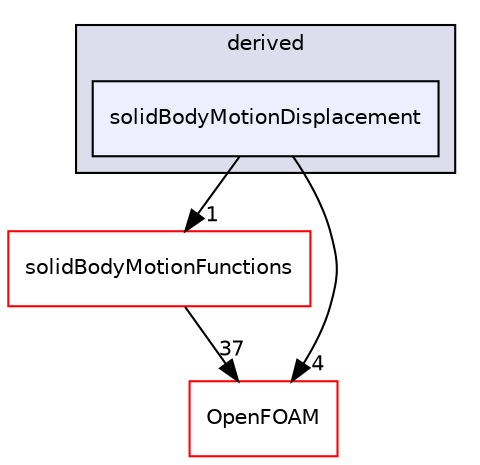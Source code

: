 digraph "src/dynamicFvMesh/solidBodyMotionFvMesh/pointPatchFields/derived/solidBodyMotionDisplacement" {
  bgcolor=transparent;
  compound=true
  node [ fontsize="10", fontname="Helvetica"];
  edge [ labelfontsize="10", labelfontname="Helvetica"];
  subgraph clusterdir_28c95007e97f045809dc0b57e7796745 {
    graph [ bgcolor="#ddddee", pencolor="black", label="derived" fontname="Helvetica", fontsize="10", URL="dir_28c95007e97f045809dc0b57e7796745.html"]
  dir_3410718be8bf1e0ec4e4a83d1ec515a7 [shape=box, label="solidBodyMotionDisplacement", style="filled", fillcolor="#eeeeff", pencolor="black", URL="dir_3410718be8bf1e0ec4e4a83d1ec515a7.html"];
  }
  dir_00414e1b674a3b367b4ee7d8595bfb40 [shape=box label="solidBodyMotionFunctions" color="red" URL="dir_00414e1b674a3b367b4ee7d8595bfb40.html"];
  dir_c5473ff19b20e6ec4dfe5c310b3778a8 [shape=box label="OpenFOAM" color="red" URL="dir_c5473ff19b20e6ec4dfe5c310b3778a8.html"];
  dir_3410718be8bf1e0ec4e4a83d1ec515a7->dir_00414e1b674a3b367b4ee7d8595bfb40 [headlabel="1", labeldistance=1.5 headhref="dir_000785_000786.html"];
  dir_3410718be8bf1e0ec4e4a83d1ec515a7->dir_c5473ff19b20e6ec4dfe5c310b3778a8 [headlabel="4", labeldistance=1.5 headhref="dir_000785_001950.html"];
  dir_00414e1b674a3b367b4ee7d8595bfb40->dir_c5473ff19b20e6ec4dfe5c310b3778a8 [headlabel="37", labeldistance=1.5 headhref="dir_000786_001950.html"];
}
